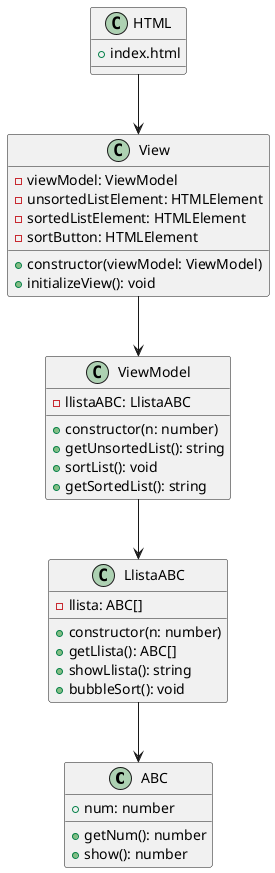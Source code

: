 
@startuml MVVM_Project
class ABC {
    + num: number
    + getNum(): number
    + show(): number
}

class LlistaABC {
    - llista: ABC[]
    + constructor(n: number)
    + getLlista(): ABC[]
    + showLlista(): string
    + bubbleSort(): void
}

class ViewModel {
    - llistaABC: LlistaABC
    + constructor(n: number)
    + getUnsortedList(): string
    + sortList(): void
    + getSortedList(): string
}

class View {
    - viewModel: ViewModel
    - unsortedListElement: HTMLElement
    - sortedListElement: HTMLElement
    - sortButton: HTMLElement
    + constructor(viewModel: ViewModel)
    + initializeView(): void
}

class HTML {
    + index.html
}

ViewModel --> LlistaABC
View --> ViewModel
LlistaABC --> ABC
HTML --> View
@enduml
